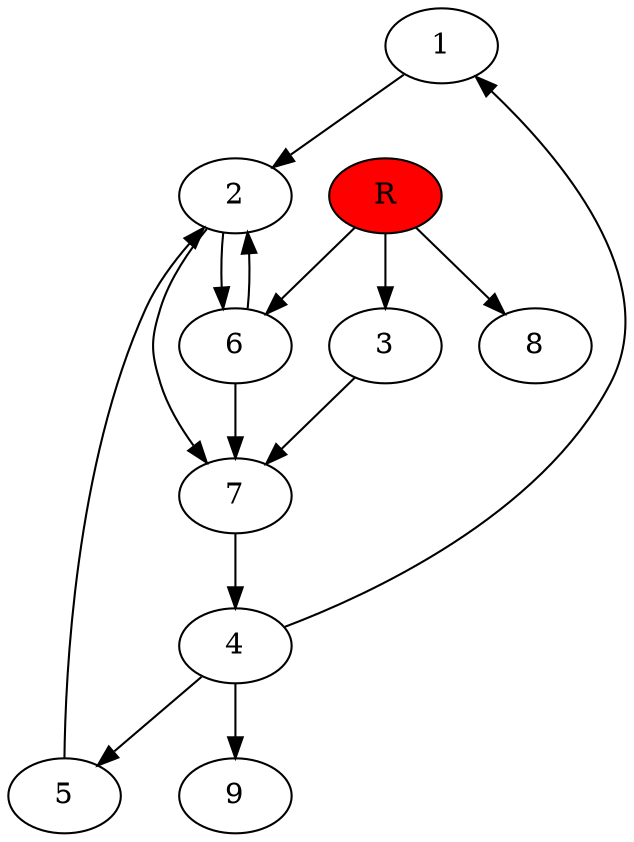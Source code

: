 digraph prb34952 {
	1
	2
	3
	4
	5
	6
	7
	8
	R [fillcolor="#ff0000" style=filled]
	1 -> 2
	2 -> 6
	2 -> 7
	3 -> 7
	4 -> 1
	4 -> 5
	4 -> 9
	5 -> 2
	6 -> 2
	6 -> 7
	7 -> 4
	R -> 3
	R -> 6
	R -> 8
}
